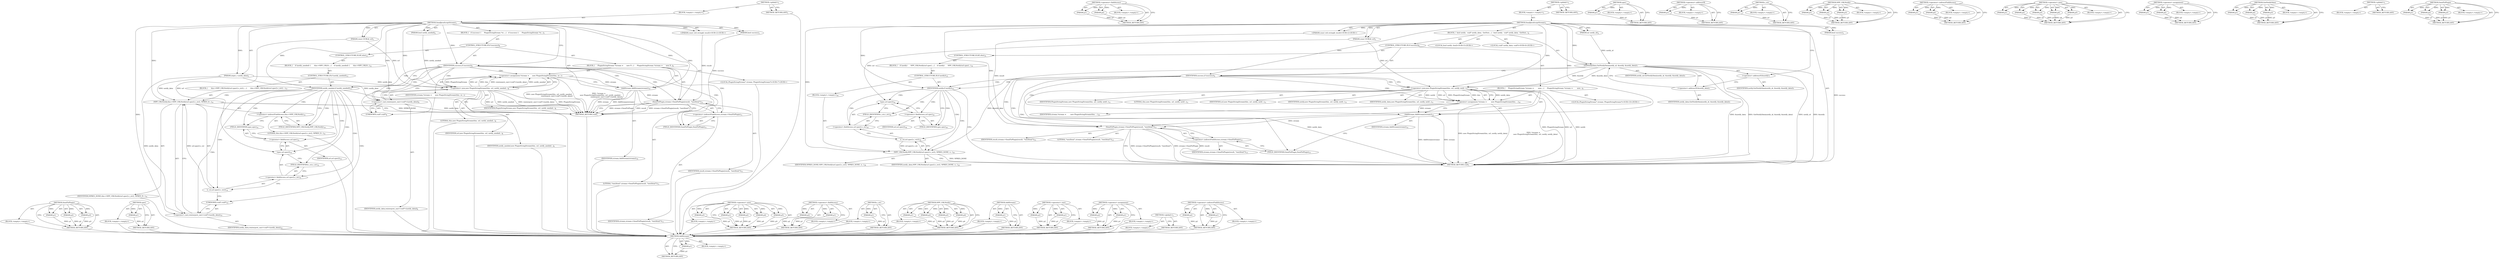 digraph "SendToPlugin" {
vulnerable_108 [label=<(METHOD,SendToPlugin)>];
vulnerable_109 [label=<(PARAM,p1)>];
vulnerable_110 [label=<(PARAM,p2)>];
vulnerable_111 [label=<(PARAM,p3)>];
vulnerable_112 [label=<(BLOCK,&lt;empty&gt;,&lt;empty&gt;)>];
vulnerable_113 [label=<(METHOD_RETURN,ANY)>];
vulnerable_135 [label=<(METHOD,spec)>];
vulnerable_136 [label=<(PARAM,p1)>];
vulnerable_137 [label=<(BLOCK,&lt;empty&gt;,&lt;empty&gt;)>];
vulnerable_138 [label=<(METHOD_RETURN,ANY)>];
vulnerable_6 [label=<(METHOD,&lt;global&gt;)<SUB>1</SUB>>];
vulnerable_7 [label=<(BLOCK,&lt;empty&gt;,&lt;empty&gt;)<SUB>1</SUB>>];
vulnerable_8 [label=<(METHOD,SendJavaScriptStream)<SUB>1</SUB>>];
vulnerable_9 [label=<(PARAM,const GURL&amp; url)<SUB>1</SUB>>];
vulnerable_10 [label="<(PARAM,const std::string&amp; result)<SUB>2</SUB>>"];
vulnerable_11 [label=<(PARAM,bool success)<SUB>3</SUB>>];
vulnerable_12 [label=<(PARAM,bool notify_needed)<SUB>4</SUB>>];
vulnerable_13 [label=<(PARAM,intptr_t notify_data)<SUB>5</SUB>>];
vulnerable_14 [label=<(BLOCK,{
   if (success) {
     PluginStringStream *st...,{
   if (success) {
     PluginStringStream *st...)<SUB>5</SUB>>];
vulnerable_15 [label=<(CONTROL_STRUCTURE,IF,if (success))<SUB>6</SUB>>];
vulnerable_16 [label=<(IDENTIFIER,success,if (success))<SUB>6</SUB>>];
vulnerable_17 [label=<(BLOCK,{
     PluginStringStream *stream =
      new P...,{
     PluginStringStream *stream =
      new P...)<SUB>6</SUB>>];
vulnerable_18 [label="<(LOCAL,PluginStringStream* stream: PluginStringStream*)<SUB>7</SUB>>"];
vulnerable_19 [label=<(&lt;operator&gt;.assignment,*stream =
      new PluginStringStream(this, ur...)<SUB>7</SUB>>];
vulnerable_20 [label=<(IDENTIFIER,stream,*stream =
      new PluginStringStream(this, ur...)<SUB>7</SUB>>];
vulnerable_21 [label=<(&lt;operator&gt;.new,new PluginStringStream(this, url, notify_needed...)<SUB>8</SUB>>];
vulnerable_22 [label=<(IDENTIFIER,PluginStringStream,new PluginStringStream(this, url, notify_needed...)<SUB>8</SUB>>];
vulnerable_23 [label=<(LITERAL,this,new PluginStringStream(this, url, notify_needed...)<SUB>8</SUB>>];
vulnerable_24 [label=<(IDENTIFIER,url,new PluginStringStream(this, url, notify_needed...)<SUB>8</SUB>>];
vulnerable_25 [label=<(IDENTIFIER,notify_needed,new PluginStringStream(this, url, notify_needed...)<SUB>8</SUB>>];
vulnerable_26 [label=<(&lt;operator&gt;.cast,reinterpret_cast&lt;void*&gt;(notify_data))<SUB>9</SUB>>];
vulnerable_27 [label=<(UNKNOWN,void*,void*)<SUB>9</SUB>>];
vulnerable_28 [label=<(IDENTIFIER,notify_data,reinterpret_cast&lt;void*&gt;(notify_data))<SUB>9</SUB>>];
vulnerable_29 [label=<(AddStream,AddStream(stream))<SUB>10</SUB>>];
vulnerable_30 [label=<(IDENTIFIER,stream,AddStream(stream))<SUB>10</SUB>>];
vulnerable_31 [label=<(SendToPlugin,stream-&gt;SendToPlugin(result, &quot;text/html&quot;))<SUB>11</SUB>>];
vulnerable_32 [label=<(&lt;operator&gt;.indirectFieldAccess,stream-&gt;SendToPlugin)<SUB>11</SUB>>];
vulnerable_33 [label=<(IDENTIFIER,stream,stream-&gt;SendToPlugin(result, &quot;text/html&quot;))<SUB>11</SUB>>];
vulnerable_34 [label=<(FIELD_IDENTIFIER,SendToPlugin,SendToPlugin)<SUB>11</SUB>>];
vulnerable_35 [label=<(IDENTIFIER,result,stream-&gt;SendToPlugin(result, &quot;text/html&quot;))<SUB>11</SUB>>];
vulnerable_36 [label=<(LITERAL,&quot;text/html&quot;,stream-&gt;SendToPlugin(result, &quot;text/html&quot;))<SUB>11</SUB>>];
vulnerable_37 [label=<(CONTROL_STRUCTURE,ELSE,else)<SUB>12</SUB>>];
vulnerable_38 [label=<(BLOCK,{
    if (notify_needed) {
      this-&gt;NPP_URLN...,{
    if (notify_needed) {
      this-&gt;NPP_URLN...)<SUB>12</SUB>>];
vulnerable_39 [label=<(CONTROL_STRUCTURE,IF,if (notify_needed))<SUB>13</SUB>>];
vulnerable_40 [label=<(IDENTIFIER,notify_needed,if (notify_needed))<SUB>13</SUB>>];
vulnerable_41 [label=<(BLOCK,{
      this-&gt;NPP_URLNotify(url.spec().c_str(),...,{
      this-&gt;NPP_URLNotify(url.spec().c_str(),...)<SUB>13</SUB>>];
vulnerable_42 [label=<(NPP_URLNotify,this-&gt;NPP_URLNotify(url.spec().c_str(), NPRES_D...)<SUB>14</SUB>>];
vulnerable_43 [label=<(&lt;operator&gt;.indirectFieldAccess,this-&gt;NPP_URLNotify)<SUB>14</SUB>>];
vulnerable_44 [label=<(LITERAL,this,this-&gt;NPP_URLNotify(url.spec().c_str(), NPRES_D...)<SUB>14</SUB>>];
vulnerable_45 [label=<(FIELD_IDENTIFIER,NPP_URLNotify,NPP_URLNotify)<SUB>14</SUB>>];
vulnerable_46 [label=<(c_str,url.spec().c_str())<SUB>14</SUB>>];
vulnerable_47 [label=<(&lt;operator&gt;.fieldAccess,url.spec().c_str)<SUB>14</SUB>>];
vulnerable_48 [label=<(spec,url.spec())<SUB>14</SUB>>];
vulnerable_49 [label=<(&lt;operator&gt;.fieldAccess,url.spec)<SUB>14</SUB>>];
vulnerable_50 [label=<(IDENTIFIER,url,url.spec())<SUB>14</SUB>>];
vulnerable_51 [label=<(FIELD_IDENTIFIER,spec,spec)<SUB>14</SUB>>];
vulnerable_52 [label=<(FIELD_IDENTIFIER,c_str,c_str)<SUB>14</SUB>>];
vulnerable_53 [label=<(IDENTIFIER,NPRES_DONE,this-&gt;NPP_URLNotify(url.spec().c_str(), NPRES_D...)<SUB>14</SUB>>];
vulnerable_54 [label=<(&lt;operator&gt;.cast,reinterpret_cast&lt;void*&gt;(notify_data))<SUB>15</SUB>>];
vulnerable_55 [label=<(UNKNOWN,void*,void*)<SUB>15</SUB>>];
vulnerable_56 [label=<(IDENTIFIER,notify_data,reinterpret_cast&lt;void*&gt;(notify_data))<SUB>15</SUB>>];
vulnerable_57 [label=<(METHOD_RETURN,void)<SUB>1</SUB>>];
vulnerable_59 [label=<(METHOD_RETURN,ANY)<SUB>1</SUB>>];
vulnerable_91 [label=<(METHOD,&lt;operator&gt;.new)>];
vulnerable_92 [label=<(PARAM,p1)>];
vulnerable_93 [label=<(PARAM,p2)>];
vulnerable_94 [label=<(PARAM,p3)>];
vulnerable_95 [label=<(PARAM,p4)>];
vulnerable_96 [label=<(PARAM,p5)>];
vulnerable_97 [label=<(BLOCK,&lt;empty&gt;,&lt;empty&gt;)>];
vulnerable_98 [label=<(METHOD_RETURN,ANY)>];
vulnerable_130 [label=<(METHOD,&lt;operator&gt;.fieldAccess)>];
vulnerable_131 [label=<(PARAM,p1)>];
vulnerable_132 [label=<(PARAM,p2)>];
vulnerable_133 [label=<(BLOCK,&lt;empty&gt;,&lt;empty&gt;)>];
vulnerable_134 [label=<(METHOD_RETURN,ANY)>];
vulnerable_126 [label=<(METHOD,c_str)>];
vulnerable_127 [label=<(PARAM,p1)>];
vulnerable_128 [label=<(BLOCK,&lt;empty&gt;,&lt;empty&gt;)>];
vulnerable_129 [label=<(METHOD_RETURN,ANY)>];
vulnerable_119 [label=<(METHOD,NPP_URLNotify)>];
vulnerable_120 [label=<(PARAM,p1)>];
vulnerable_121 [label=<(PARAM,p2)>];
vulnerable_122 [label=<(PARAM,p3)>];
vulnerable_123 [label=<(PARAM,p4)>];
vulnerable_124 [label=<(BLOCK,&lt;empty&gt;,&lt;empty&gt;)>];
vulnerable_125 [label=<(METHOD_RETURN,ANY)>];
vulnerable_104 [label=<(METHOD,AddStream)>];
vulnerable_105 [label=<(PARAM,p1)>];
vulnerable_106 [label=<(BLOCK,&lt;empty&gt;,&lt;empty&gt;)>];
vulnerable_107 [label=<(METHOD_RETURN,ANY)>];
vulnerable_99 [label=<(METHOD,&lt;operator&gt;.cast)>];
vulnerable_100 [label=<(PARAM,p1)>];
vulnerable_101 [label=<(PARAM,p2)>];
vulnerable_102 [label=<(BLOCK,&lt;empty&gt;,&lt;empty&gt;)>];
vulnerable_103 [label=<(METHOD_RETURN,ANY)>];
vulnerable_86 [label=<(METHOD,&lt;operator&gt;.assignment)>];
vulnerable_87 [label=<(PARAM,p1)>];
vulnerable_88 [label=<(PARAM,p2)>];
vulnerable_89 [label=<(BLOCK,&lt;empty&gt;,&lt;empty&gt;)>];
vulnerable_90 [label=<(METHOD_RETURN,ANY)>];
vulnerable_80 [label=<(METHOD,&lt;global&gt;)<SUB>1</SUB>>];
vulnerable_81 [label=<(BLOCK,&lt;empty&gt;,&lt;empty&gt;)>];
vulnerable_82 [label=<(METHOD_RETURN,ANY)>];
vulnerable_114 [label=<(METHOD,&lt;operator&gt;.indirectFieldAccess)>];
vulnerable_115 [label=<(PARAM,p1)>];
vulnerable_116 [label=<(PARAM,p2)>];
vulnerable_117 [label=<(BLOCK,&lt;empty&gt;,&lt;empty&gt;)>];
vulnerable_118 [label=<(METHOD_RETURN,ANY)>];
fixed_111 [label=<(METHOD,AddStream)>];
fixed_112 [label=<(PARAM,p1)>];
fixed_113 [label=<(BLOCK,&lt;empty&gt;,&lt;empty&gt;)>];
fixed_114 [label=<(METHOD_RETURN,ANY)>];
fixed_136 [label=<(METHOD,&lt;operator&gt;.fieldAccess)>];
fixed_137 [label=<(PARAM,p1)>];
fixed_138 [label=<(PARAM,p2)>];
fixed_139 [label=<(BLOCK,&lt;empty&gt;,&lt;empty&gt;)>];
fixed_140 [label=<(METHOD_RETURN,ANY)>];
fixed_6 [label=<(METHOD,&lt;global&gt;)<SUB>1</SUB>>];
fixed_7 [label=<(BLOCK,&lt;empty&gt;,&lt;empty&gt;)<SUB>1</SUB>>];
fixed_8 [label=<(METHOD,SendJavaScriptStream)<SUB>1</SUB>>];
fixed_9 [label=<(PARAM,const GURL&amp; url)<SUB>1</SUB>>];
fixed_10 [label="<(PARAM,const std::string&amp; result)<SUB>2</SUB>>"];
fixed_11 [label=<(PARAM,bool success)<SUB>3</SUB>>];
fixed_12 [label=<(PARAM,int notify_id)<SUB>4</SUB>>];
fixed_13 [label=<(BLOCK,{
  bool notify;
  void* notify_data;
  GetNoti...,{
  bool notify;
  void* notify_data;
  GetNoti...)<SUB>4</SUB>>];
fixed_14 [label="<(LOCAL,bool notify: bool)<SUB>5</SUB>>"];
fixed_15 [label="<(LOCAL,void* notify_data: void*)<SUB>6</SUB>>"];
fixed_16 [label=<(GetNotifyData,GetNotifyData(notify_id, &amp;notify, &amp;notify_data))<SUB>7</SUB>>];
fixed_17 [label=<(IDENTIFIER,notify_id,GetNotifyData(notify_id, &amp;notify, &amp;notify_data))<SUB>7</SUB>>];
fixed_18 [label=<(&lt;operator&gt;.addressOf,&amp;notify)<SUB>7</SUB>>];
fixed_19 [label=<(IDENTIFIER,notify,GetNotifyData(notify_id, &amp;notify, &amp;notify_data))<SUB>7</SUB>>];
fixed_20 [label=<(&lt;operator&gt;.addressOf,&amp;notify_data)<SUB>7</SUB>>];
fixed_21 [label=<(IDENTIFIER,notify_data,GetNotifyData(notify_id, &amp;notify, &amp;notify_data))<SUB>7</SUB>>];
fixed_22 [label=<(CONTROL_STRUCTURE,IF,if (success))<SUB>9</SUB>>];
fixed_23 [label=<(IDENTIFIER,success,if (success))<SUB>9</SUB>>];
fixed_24 [label=<(BLOCK,{
     PluginStringStream *stream =
        new...,{
     PluginStringStream *stream =
        new...)<SUB>9</SUB>>];
fixed_25 [label="<(LOCAL,PluginStringStream* stream: PluginStringStream*)<SUB>10</SUB>>"];
fixed_26 [label=<(&lt;operator&gt;.assignment,*stream =
        new PluginStringStream(this, ...)<SUB>10</SUB>>];
fixed_27 [label=<(IDENTIFIER,stream,*stream =
        new PluginStringStream(this, ...)<SUB>10</SUB>>];
fixed_28 [label=<(&lt;operator&gt;.new,new PluginStringStream(this, url, notify, notif...)<SUB>11</SUB>>];
fixed_29 [label=<(IDENTIFIER,PluginStringStream,new PluginStringStream(this, url, notify, notif...)<SUB>11</SUB>>];
fixed_30 [label=<(LITERAL,this,new PluginStringStream(this, url, notify, notif...)<SUB>11</SUB>>];
fixed_31 [label=<(IDENTIFIER,url,new PluginStringStream(this, url, notify, notif...)<SUB>11</SUB>>];
fixed_32 [label=<(IDENTIFIER,notify,new PluginStringStream(this, url, notify, notif...)<SUB>11</SUB>>];
fixed_33 [label=<(IDENTIFIER,notify_data,new PluginStringStream(this, url, notify, notif...)<SUB>11</SUB>>];
fixed_34 [label=<(AddStream,AddStream(stream))<SUB>12</SUB>>];
fixed_35 [label=<(IDENTIFIER,stream,AddStream(stream))<SUB>12</SUB>>];
fixed_36 [label=<(SendToPlugin,stream-&gt;SendToPlugin(result, &quot;text/html&quot;))<SUB>13</SUB>>];
fixed_37 [label=<(&lt;operator&gt;.indirectFieldAccess,stream-&gt;SendToPlugin)<SUB>13</SUB>>];
fixed_38 [label=<(IDENTIFIER,stream,stream-&gt;SendToPlugin(result, &quot;text/html&quot;))<SUB>13</SUB>>];
fixed_39 [label=<(FIELD_IDENTIFIER,SendToPlugin,SendToPlugin)<SUB>13</SUB>>];
fixed_40 [label=<(IDENTIFIER,result,stream-&gt;SendToPlugin(result, &quot;text/html&quot;))<SUB>13</SUB>>];
fixed_41 [label=<(LITERAL,&quot;text/html&quot;,stream-&gt;SendToPlugin(result, &quot;text/html&quot;))<SUB>13</SUB>>];
fixed_42 [label=<(CONTROL_STRUCTURE,ELSE,else)<SUB>14</SUB>>];
fixed_43 [label=<(BLOCK,{
    if (notify)
      NPP_URLNotify(url.spec(...,{
    if (notify)
      NPP_URLNotify(url.spec(...)<SUB>14</SUB>>];
fixed_44 [label=<(CONTROL_STRUCTURE,IF,if (notify))<SUB>15</SUB>>];
fixed_45 [label=<(IDENTIFIER,notify,if (notify))<SUB>15</SUB>>];
fixed_46 [label=<(BLOCK,&lt;empty&gt;,&lt;empty&gt;)<SUB>16</SUB>>];
fixed_47 [label=<(NPP_URLNotify,NPP_URLNotify(url.spec().c_str(), NPRES_DONE, n...)<SUB>16</SUB>>];
fixed_48 [label=<(c_str,url.spec().c_str())<SUB>16</SUB>>];
fixed_49 [label=<(&lt;operator&gt;.fieldAccess,url.spec().c_str)<SUB>16</SUB>>];
fixed_50 [label=<(spec,url.spec())<SUB>16</SUB>>];
fixed_51 [label=<(&lt;operator&gt;.fieldAccess,url.spec)<SUB>16</SUB>>];
fixed_52 [label=<(IDENTIFIER,url,url.spec())<SUB>16</SUB>>];
fixed_53 [label=<(FIELD_IDENTIFIER,spec,spec)<SUB>16</SUB>>];
fixed_54 [label=<(FIELD_IDENTIFIER,c_str,c_str)<SUB>16</SUB>>];
fixed_55 [label=<(IDENTIFIER,NPRES_DONE,NPP_URLNotify(url.spec().c_str(), NPRES_DONE, n...)<SUB>16</SUB>>];
fixed_56 [label=<(IDENTIFIER,notify_data,NPP_URLNotify(url.spec().c_str(), NPRES_DONE, n...)<SUB>16</SUB>>];
fixed_57 [label=<(METHOD_RETURN,void)<SUB>1</SUB>>];
fixed_59 [label=<(METHOD_RETURN,ANY)<SUB>1</SUB>>];
fixed_141 [label=<(METHOD,spec)>];
fixed_142 [label=<(PARAM,p1)>];
fixed_143 [label=<(BLOCK,&lt;empty&gt;,&lt;empty&gt;)>];
fixed_144 [label=<(METHOD_RETURN,ANY)>];
fixed_94 [label=<(METHOD,&lt;operator&gt;.addressOf)>];
fixed_95 [label=<(PARAM,p1)>];
fixed_96 [label=<(BLOCK,&lt;empty&gt;,&lt;empty&gt;)>];
fixed_97 [label=<(METHOD_RETURN,ANY)>];
fixed_132 [label=<(METHOD,c_str)>];
fixed_133 [label=<(PARAM,p1)>];
fixed_134 [label=<(BLOCK,&lt;empty&gt;,&lt;empty&gt;)>];
fixed_135 [label=<(METHOD_RETURN,ANY)>];
fixed_126 [label=<(METHOD,NPP_URLNotify)>];
fixed_127 [label=<(PARAM,p1)>];
fixed_128 [label=<(PARAM,p2)>];
fixed_129 [label=<(PARAM,p3)>];
fixed_130 [label=<(BLOCK,&lt;empty&gt;,&lt;empty&gt;)>];
fixed_131 [label=<(METHOD_RETURN,ANY)>];
fixed_121 [label=<(METHOD,&lt;operator&gt;.indirectFieldAccess)>];
fixed_122 [label=<(PARAM,p1)>];
fixed_123 [label=<(PARAM,p2)>];
fixed_124 [label=<(BLOCK,&lt;empty&gt;,&lt;empty&gt;)>];
fixed_125 [label=<(METHOD_RETURN,ANY)>];
fixed_103 [label=<(METHOD,&lt;operator&gt;.new)>];
fixed_104 [label=<(PARAM,p1)>];
fixed_105 [label=<(PARAM,p2)>];
fixed_106 [label=<(PARAM,p3)>];
fixed_107 [label=<(PARAM,p4)>];
fixed_108 [label=<(PARAM,p5)>];
fixed_109 [label=<(BLOCK,&lt;empty&gt;,&lt;empty&gt;)>];
fixed_110 [label=<(METHOD_RETURN,ANY)>];
fixed_98 [label=<(METHOD,&lt;operator&gt;.assignment)>];
fixed_99 [label=<(PARAM,p1)>];
fixed_100 [label=<(PARAM,p2)>];
fixed_101 [label=<(BLOCK,&lt;empty&gt;,&lt;empty&gt;)>];
fixed_102 [label=<(METHOD_RETURN,ANY)>];
fixed_88 [label=<(METHOD,GetNotifyData)>];
fixed_89 [label=<(PARAM,p1)>];
fixed_90 [label=<(PARAM,p2)>];
fixed_91 [label=<(PARAM,p3)>];
fixed_92 [label=<(BLOCK,&lt;empty&gt;,&lt;empty&gt;)>];
fixed_93 [label=<(METHOD_RETURN,ANY)>];
fixed_82 [label=<(METHOD,&lt;global&gt;)<SUB>1</SUB>>];
fixed_83 [label=<(BLOCK,&lt;empty&gt;,&lt;empty&gt;)>];
fixed_84 [label=<(METHOD_RETURN,ANY)>];
fixed_115 [label=<(METHOD,SendToPlugin)>];
fixed_116 [label=<(PARAM,p1)>];
fixed_117 [label=<(PARAM,p2)>];
fixed_118 [label=<(PARAM,p3)>];
fixed_119 [label=<(BLOCK,&lt;empty&gt;,&lt;empty&gt;)>];
fixed_120 [label=<(METHOD_RETURN,ANY)>];
vulnerable_108 -> vulnerable_109  [key=0, label="AST: "];
vulnerable_108 -> vulnerable_109  [key=1, label="DDG: "];
vulnerable_108 -> vulnerable_112  [key=0, label="AST: "];
vulnerable_108 -> vulnerable_110  [key=0, label="AST: "];
vulnerable_108 -> vulnerable_110  [key=1, label="DDG: "];
vulnerable_108 -> vulnerable_113  [key=0, label="AST: "];
vulnerable_108 -> vulnerable_113  [key=1, label="CFG: "];
vulnerable_108 -> vulnerable_111  [key=0, label="AST: "];
vulnerable_108 -> vulnerable_111  [key=1, label="DDG: "];
vulnerable_109 -> vulnerable_113  [key=0, label="DDG: p1"];
vulnerable_110 -> vulnerable_113  [key=0, label="DDG: p2"];
vulnerable_111 -> vulnerable_113  [key=0, label="DDG: p3"];
vulnerable_112 -> fixed_111  [key=0];
vulnerable_113 -> fixed_111  [key=0];
vulnerable_135 -> vulnerable_136  [key=0, label="AST: "];
vulnerable_135 -> vulnerable_136  [key=1, label="DDG: "];
vulnerable_135 -> vulnerable_137  [key=0, label="AST: "];
vulnerable_135 -> vulnerable_138  [key=0, label="AST: "];
vulnerable_135 -> vulnerable_138  [key=1, label="CFG: "];
vulnerable_136 -> vulnerable_138  [key=0, label="DDG: p1"];
vulnerable_137 -> fixed_111  [key=0];
vulnerable_138 -> fixed_111  [key=0];
vulnerable_6 -> vulnerable_7  [key=0, label="AST: "];
vulnerable_6 -> vulnerable_59  [key=0, label="AST: "];
vulnerable_6 -> vulnerable_59  [key=1, label="CFG: "];
vulnerable_7 -> vulnerable_8  [key=0, label="AST: "];
vulnerable_8 -> vulnerable_9  [key=0, label="AST: "];
vulnerable_8 -> vulnerable_9  [key=1, label="DDG: "];
vulnerable_8 -> vulnerable_10  [key=0, label="AST: "];
vulnerable_8 -> vulnerable_10  [key=1, label="DDG: "];
vulnerable_8 -> vulnerable_11  [key=0, label="AST: "];
vulnerable_8 -> vulnerable_11  [key=1, label="DDG: "];
vulnerable_8 -> vulnerable_12  [key=0, label="AST: "];
vulnerable_8 -> vulnerable_12  [key=1, label="DDG: "];
vulnerable_8 -> vulnerable_13  [key=0, label="AST: "];
vulnerable_8 -> vulnerable_13  [key=1, label="DDG: "];
vulnerable_8 -> vulnerable_14  [key=0, label="AST: "];
vulnerable_8 -> vulnerable_57  [key=0, label="AST: "];
vulnerable_8 -> vulnerable_16  [key=0, label="CFG: "];
vulnerable_8 -> vulnerable_16  [key=1, label="DDG: "];
vulnerable_8 -> vulnerable_29  [key=0, label="DDG: "];
vulnerable_8 -> vulnerable_31  [key=0, label="DDG: "];
vulnerable_8 -> vulnerable_21  [key=0, label="DDG: "];
vulnerable_8 -> vulnerable_40  [key=0, label="DDG: "];
vulnerable_8 -> vulnerable_26  [key=0, label="DDG: "];
vulnerable_8 -> vulnerable_42  [key=0, label="DDG: "];
vulnerable_8 -> vulnerable_54  [key=0, label="DDG: "];
vulnerable_9 -> vulnerable_21  [key=0, label="DDG: url"];
vulnerable_9 -> vulnerable_48  [key=0, label="DDG: url"];
vulnerable_10 -> vulnerable_31  [key=0, label="DDG: result"];
vulnerable_11 -> vulnerable_57  [key=0, label="DDG: success"];
vulnerable_12 -> vulnerable_21  [key=0, label="DDG: notify_needed"];
vulnerable_13 -> vulnerable_21  [key=0, label="DDG: notify_data"];
vulnerable_13 -> vulnerable_26  [key=0, label="DDG: notify_data"];
vulnerable_13 -> vulnerable_42  [key=0, label="DDG: notify_data"];
vulnerable_13 -> vulnerable_54  [key=0, label="DDG: notify_data"];
vulnerable_14 -> vulnerable_15  [key=0, label="AST: "];
vulnerable_15 -> vulnerable_16  [key=0, label="AST: "];
vulnerable_15 -> vulnerable_17  [key=0, label="AST: "];
vulnerable_15 -> vulnerable_37  [key=0, label="AST: "];
vulnerable_16 -> vulnerable_40  [key=0, label="CFG: "];
vulnerable_16 -> vulnerable_40  [key=1, label="CDG: "];
vulnerable_16 -> vulnerable_27  [key=0, label="CFG: "];
vulnerable_16 -> vulnerable_27  [key=1, label="CDG: "];
vulnerable_16 -> vulnerable_34  [key=0, label="CDG: "];
vulnerable_16 -> vulnerable_21  [key=0, label="CDG: "];
vulnerable_16 -> vulnerable_32  [key=0, label="CDG: "];
vulnerable_16 -> vulnerable_26  [key=0, label="CDG: "];
vulnerable_16 -> vulnerable_19  [key=0, label="CDG: "];
vulnerable_16 -> vulnerable_29  [key=0, label="CDG: "];
vulnerable_16 -> vulnerable_31  [key=0, label="CDG: "];
vulnerable_17 -> vulnerable_18  [key=0, label="AST: "];
vulnerable_17 -> vulnerable_19  [key=0, label="AST: "];
vulnerable_17 -> vulnerable_29  [key=0, label="AST: "];
vulnerable_17 -> vulnerable_31  [key=0, label="AST: "];
vulnerable_18 -> fixed_111  [key=0];
vulnerable_19 -> vulnerable_20  [key=0, label="AST: "];
vulnerable_19 -> vulnerable_21  [key=0, label="AST: "];
vulnerable_19 -> vulnerable_29  [key=0, label="CFG: "];
vulnerable_19 -> vulnerable_29  [key=1, label="DDG: stream"];
vulnerable_19 -> vulnerable_57  [key=0, label="DDG: new PluginStringStream(this, url, notify_needed,
                             reinterpret_cast&lt;void*&gt;(notify_data))"];
vulnerable_19 -> vulnerable_57  [key=1, label="DDG: *stream =
      new PluginStringStream(this, url, notify_needed,
                             reinterpret_cast&lt;void*&gt;(notify_data))"];
vulnerable_20 -> fixed_111  [key=0];
vulnerable_21 -> vulnerable_22  [key=0, label="AST: "];
vulnerable_21 -> vulnerable_23  [key=0, label="AST: "];
vulnerable_21 -> vulnerable_24  [key=0, label="AST: "];
vulnerable_21 -> vulnerable_25  [key=0, label="AST: "];
vulnerable_21 -> vulnerable_26  [key=0, label="AST: "];
vulnerable_21 -> vulnerable_19  [key=0, label="CFG: "];
vulnerable_21 -> vulnerable_19  [key=1, label="DDG: PluginStringStream"];
vulnerable_21 -> vulnerable_19  [key=2, label="DDG: url"];
vulnerable_21 -> vulnerable_19  [key=3, label="DDG: this"];
vulnerable_21 -> vulnerable_19  [key=4, label="DDG: reinterpret_cast&lt;void*&gt;(notify_data)"];
vulnerable_21 -> vulnerable_19  [key=5, label="DDG: notify_needed"];
vulnerable_21 -> vulnerable_57  [key=0, label="DDG: url"];
vulnerable_21 -> vulnerable_57  [key=1, label="DDG: notify_needed"];
vulnerable_21 -> vulnerable_57  [key=2, label="DDG: reinterpret_cast&lt;void*&gt;(notify_data)"];
vulnerable_21 -> vulnerable_57  [key=3, label="DDG: PluginStringStream"];
vulnerable_22 -> fixed_111  [key=0];
vulnerable_23 -> fixed_111  [key=0];
vulnerable_24 -> fixed_111  [key=0];
vulnerable_25 -> fixed_111  [key=0];
vulnerable_26 -> vulnerable_27  [key=0, label="AST: "];
vulnerable_26 -> vulnerable_28  [key=0, label="AST: "];
vulnerable_26 -> vulnerable_21  [key=0, label="CFG: "];
vulnerable_26 -> vulnerable_57  [key=0, label="DDG: notify_data"];
vulnerable_27 -> vulnerable_26  [key=0, label="CFG: "];
vulnerable_28 -> fixed_111  [key=0];
vulnerable_29 -> vulnerable_30  [key=0, label="AST: "];
vulnerable_29 -> vulnerable_34  [key=0, label="CFG: "];
vulnerable_29 -> vulnerable_57  [key=0, label="DDG: stream"];
vulnerable_29 -> vulnerable_57  [key=1, label="DDG: AddStream(stream)"];
vulnerable_29 -> vulnerable_31  [key=0, label="DDG: stream"];
vulnerable_30 -> fixed_111  [key=0];
vulnerable_31 -> vulnerable_32  [key=0, label="AST: "];
vulnerable_31 -> vulnerable_35  [key=0, label="AST: "];
vulnerable_31 -> vulnerable_36  [key=0, label="AST: "];
vulnerable_31 -> vulnerable_57  [key=0, label="CFG: "];
vulnerable_31 -> vulnerable_57  [key=1, label="DDG: stream-&gt;SendToPlugin"];
vulnerable_31 -> vulnerable_57  [key=2, label="DDG: result"];
vulnerable_31 -> vulnerable_57  [key=3, label="DDG: stream-&gt;SendToPlugin(result, &quot;text/html&quot;)"];
vulnerable_32 -> vulnerable_33  [key=0, label="AST: "];
vulnerable_32 -> vulnerable_34  [key=0, label="AST: "];
vulnerable_32 -> vulnerable_31  [key=0, label="CFG: "];
vulnerable_33 -> fixed_111  [key=0];
vulnerable_34 -> vulnerable_32  [key=0, label="CFG: "];
vulnerable_35 -> fixed_111  [key=0];
vulnerable_36 -> fixed_111  [key=0];
vulnerable_37 -> vulnerable_38  [key=0, label="AST: "];
vulnerable_38 -> vulnerable_39  [key=0, label="AST: "];
vulnerable_39 -> vulnerable_40  [key=0, label="AST: "];
vulnerable_39 -> vulnerable_41  [key=0, label="AST: "];
vulnerable_40 -> vulnerable_57  [key=0, label="CFG: "];
vulnerable_40 -> vulnerable_45  [key=0, label="CFG: "];
vulnerable_40 -> vulnerable_45  [key=1, label="CDG: "];
vulnerable_40 -> vulnerable_47  [key=0, label="CDG: "];
vulnerable_40 -> vulnerable_48  [key=0, label="CDG: "];
vulnerable_40 -> vulnerable_49  [key=0, label="CDG: "];
vulnerable_40 -> vulnerable_42  [key=0, label="CDG: "];
vulnerable_40 -> vulnerable_51  [key=0, label="CDG: "];
vulnerable_40 -> vulnerable_52  [key=0, label="CDG: "];
vulnerable_40 -> vulnerable_46  [key=0, label="CDG: "];
vulnerable_40 -> vulnerable_55  [key=0, label="CDG: "];
vulnerable_40 -> vulnerable_54  [key=0, label="CDG: "];
vulnerable_40 -> vulnerable_43  [key=0, label="CDG: "];
vulnerable_41 -> vulnerable_42  [key=0, label="AST: "];
vulnerable_42 -> vulnerable_43  [key=0, label="AST: "];
vulnerable_42 -> vulnerable_46  [key=0, label="AST: "];
vulnerable_42 -> vulnerable_53  [key=0, label="AST: "];
vulnerable_42 -> vulnerable_54  [key=0, label="AST: "];
vulnerable_42 -> vulnerable_57  [key=0, label="CFG: "];
vulnerable_42 -> vulnerable_57  [key=1, label="DDG: NPRES_DONE"];
vulnerable_43 -> vulnerable_44  [key=0, label="AST: "];
vulnerable_43 -> vulnerable_45  [key=0, label="AST: "];
vulnerable_43 -> vulnerable_51  [key=0, label="CFG: "];
vulnerable_44 -> fixed_111  [key=0];
vulnerable_45 -> vulnerable_43  [key=0, label="CFG: "];
vulnerable_46 -> vulnerable_47  [key=0, label="AST: "];
vulnerable_46 -> vulnerable_55  [key=0, label="CFG: "];
vulnerable_46 -> vulnerable_42  [key=0, label="DDG: url.spec().c_str"];
vulnerable_47 -> vulnerable_48  [key=0, label="AST: "];
vulnerable_47 -> vulnerable_52  [key=0, label="AST: "];
vulnerable_47 -> vulnerable_46  [key=0, label="CFG: "];
vulnerable_48 -> vulnerable_49  [key=0, label="AST: "];
vulnerable_48 -> vulnerable_52  [key=0, label="CFG: "];
vulnerable_49 -> vulnerable_50  [key=0, label="AST: "];
vulnerable_49 -> vulnerable_51  [key=0, label="AST: "];
vulnerable_49 -> vulnerable_48  [key=0, label="CFG: "];
vulnerable_50 -> fixed_111  [key=0];
vulnerable_51 -> vulnerable_49  [key=0, label="CFG: "];
vulnerable_52 -> vulnerable_47  [key=0, label="CFG: "];
vulnerable_53 -> fixed_111  [key=0];
vulnerable_54 -> vulnerable_55  [key=0, label="AST: "];
vulnerable_54 -> vulnerable_56  [key=0, label="AST: "];
vulnerable_54 -> vulnerable_42  [key=0, label="CFG: "];
vulnerable_55 -> vulnerable_54  [key=0, label="CFG: "];
vulnerable_56 -> fixed_111  [key=0];
vulnerable_57 -> fixed_111  [key=0];
vulnerable_59 -> fixed_111  [key=0];
vulnerable_91 -> vulnerable_92  [key=0, label="AST: "];
vulnerable_91 -> vulnerable_92  [key=1, label="DDG: "];
vulnerable_91 -> vulnerable_97  [key=0, label="AST: "];
vulnerable_91 -> vulnerable_93  [key=0, label="AST: "];
vulnerable_91 -> vulnerable_93  [key=1, label="DDG: "];
vulnerable_91 -> vulnerable_98  [key=0, label="AST: "];
vulnerable_91 -> vulnerable_98  [key=1, label="CFG: "];
vulnerable_91 -> vulnerable_94  [key=0, label="AST: "];
vulnerable_91 -> vulnerable_94  [key=1, label="DDG: "];
vulnerable_91 -> vulnerable_95  [key=0, label="AST: "];
vulnerable_91 -> vulnerable_95  [key=1, label="DDG: "];
vulnerable_91 -> vulnerable_96  [key=0, label="AST: "];
vulnerable_91 -> vulnerable_96  [key=1, label="DDG: "];
vulnerable_92 -> vulnerable_98  [key=0, label="DDG: p1"];
vulnerable_93 -> vulnerable_98  [key=0, label="DDG: p2"];
vulnerable_94 -> vulnerable_98  [key=0, label="DDG: p3"];
vulnerable_95 -> vulnerable_98  [key=0, label="DDG: p4"];
vulnerable_96 -> vulnerable_98  [key=0, label="DDG: p5"];
vulnerable_97 -> fixed_111  [key=0];
vulnerable_98 -> fixed_111  [key=0];
vulnerable_130 -> vulnerable_131  [key=0, label="AST: "];
vulnerable_130 -> vulnerable_131  [key=1, label="DDG: "];
vulnerable_130 -> vulnerable_133  [key=0, label="AST: "];
vulnerable_130 -> vulnerable_132  [key=0, label="AST: "];
vulnerable_130 -> vulnerable_132  [key=1, label="DDG: "];
vulnerable_130 -> vulnerable_134  [key=0, label="AST: "];
vulnerable_130 -> vulnerable_134  [key=1, label="CFG: "];
vulnerable_131 -> vulnerable_134  [key=0, label="DDG: p1"];
vulnerable_132 -> vulnerable_134  [key=0, label="DDG: p2"];
vulnerable_133 -> fixed_111  [key=0];
vulnerable_134 -> fixed_111  [key=0];
vulnerable_126 -> vulnerable_127  [key=0, label="AST: "];
vulnerable_126 -> vulnerable_127  [key=1, label="DDG: "];
vulnerable_126 -> vulnerable_128  [key=0, label="AST: "];
vulnerable_126 -> vulnerable_129  [key=0, label="AST: "];
vulnerable_126 -> vulnerable_129  [key=1, label="CFG: "];
vulnerable_127 -> vulnerable_129  [key=0, label="DDG: p1"];
vulnerable_128 -> fixed_111  [key=0];
vulnerable_129 -> fixed_111  [key=0];
vulnerable_119 -> vulnerable_120  [key=0, label="AST: "];
vulnerable_119 -> vulnerable_120  [key=1, label="DDG: "];
vulnerable_119 -> vulnerable_124  [key=0, label="AST: "];
vulnerable_119 -> vulnerable_121  [key=0, label="AST: "];
vulnerable_119 -> vulnerable_121  [key=1, label="DDG: "];
vulnerable_119 -> vulnerable_125  [key=0, label="AST: "];
vulnerable_119 -> vulnerable_125  [key=1, label="CFG: "];
vulnerable_119 -> vulnerable_122  [key=0, label="AST: "];
vulnerable_119 -> vulnerable_122  [key=1, label="DDG: "];
vulnerable_119 -> vulnerable_123  [key=0, label="AST: "];
vulnerable_119 -> vulnerable_123  [key=1, label="DDG: "];
vulnerable_120 -> vulnerable_125  [key=0, label="DDG: p1"];
vulnerable_121 -> vulnerable_125  [key=0, label="DDG: p2"];
vulnerable_122 -> vulnerable_125  [key=0, label="DDG: p3"];
vulnerable_123 -> vulnerable_125  [key=0, label="DDG: p4"];
vulnerable_124 -> fixed_111  [key=0];
vulnerable_125 -> fixed_111  [key=0];
vulnerable_104 -> vulnerable_105  [key=0, label="AST: "];
vulnerable_104 -> vulnerable_105  [key=1, label="DDG: "];
vulnerable_104 -> vulnerable_106  [key=0, label="AST: "];
vulnerable_104 -> vulnerable_107  [key=0, label="AST: "];
vulnerable_104 -> vulnerable_107  [key=1, label="CFG: "];
vulnerable_105 -> vulnerable_107  [key=0, label="DDG: p1"];
vulnerable_106 -> fixed_111  [key=0];
vulnerable_107 -> fixed_111  [key=0];
vulnerable_99 -> vulnerable_100  [key=0, label="AST: "];
vulnerable_99 -> vulnerable_100  [key=1, label="DDG: "];
vulnerable_99 -> vulnerable_102  [key=0, label="AST: "];
vulnerable_99 -> vulnerable_101  [key=0, label="AST: "];
vulnerable_99 -> vulnerable_101  [key=1, label="DDG: "];
vulnerable_99 -> vulnerable_103  [key=0, label="AST: "];
vulnerable_99 -> vulnerable_103  [key=1, label="CFG: "];
vulnerable_100 -> vulnerable_103  [key=0, label="DDG: p1"];
vulnerable_101 -> vulnerable_103  [key=0, label="DDG: p2"];
vulnerable_102 -> fixed_111  [key=0];
vulnerable_103 -> fixed_111  [key=0];
vulnerable_86 -> vulnerable_87  [key=0, label="AST: "];
vulnerable_86 -> vulnerable_87  [key=1, label="DDG: "];
vulnerable_86 -> vulnerable_89  [key=0, label="AST: "];
vulnerable_86 -> vulnerable_88  [key=0, label="AST: "];
vulnerable_86 -> vulnerable_88  [key=1, label="DDG: "];
vulnerable_86 -> vulnerable_90  [key=0, label="AST: "];
vulnerable_86 -> vulnerable_90  [key=1, label="CFG: "];
vulnerable_87 -> vulnerable_90  [key=0, label="DDG: p1"];
vulnerable_88 -> vulnerable_90  [key=0, label="DDG: p2"];
vulnerable_89 -> fixed_111  [key=0];
vulnerable_90 -> fixed_111  [key=0];
vulnerable_80 -> vulnerable_81  [key=0, label="AST: "];
vulnerable_80 -> vulnerable_82  [key=0, label="AST: "];
vulnerable_80 -> vulnerable_82  [key=1, label="CFG: "];
vulnerable_81 -> fixed_111  [key=0];
vulnerable_82 -> fixed_111  [key=0];
vulnerable_114 -> vulnerable_115  [key=0, label="AST: "];
vulnerable_114 -> vulnerable_115  [key=1, label="DDG: "];
vulnerable_114 -> vulnerable_117  [key=0, label="AST: "];
vulnerable_114 -> vulnerable_116  [key=0, label="AST: "];
vulnerable_114 -> vulnerable_116  [key=1, label="DDG: "];
vulnerable_114 -> vulnerable_118  [key=0, label="AST: "];
vulnerable_114 -> vulnerable_118  [key=1, label="CFG: "];
vulnerable_115 -> vulnerable_118  [key=0, label="DDG: p1"];
vulnerable_116 -> vulnerable_118  [key=0, label="DDG: p2"];
vulnerable_117 -> fixed_111  [key=0];
vulnerable_118 -> fixed_111  [key=0];
fixed_111 -> fixed_112  [key=0, label="AST: "];
fixed_111 -> fixed_112  [key=1, label="DDG: "];
fixed_111 -> fixed_113  [key=0, label="AST: "];
fixed_111 -> fixed_114  [key=0, label="AST: "];
fixed_111 -> fixed_114  [key=1, label="CFG: "];
fixed_112 -> fixed_114  [key=0, label="DDG: p1"];
fixed_136 -> fixed_137  [key=0, label="AST: "];
fixed_136 -> fixed_137  [key=1, label="DDG: "];
fixed_136 -> fixed_139  [key=0, label="AST: "];
fixed_136 -> fixed_138  [key=0, label="AST: "];
fixed_136 -> fixed_138  [key=1, label="DDG: "];
fixed_136 -> fixed_140  [key=0, label="AST: "];
fixed_136 -> fixed_140  [key=1, label="CFG: "];
fixed_137 -> fixed_140  [key=0, label="DDG: p1"];
fixed_138 -> fixed_140  [key=0, label="DDG: p2"];
fixed_6 -> fixed_7  [key=0, label="AST: "];
fixed_6 -> fixed_59  [key=0, label="AST: "];
fixed_6 -> fixed_59  [key=1, label="CFG: "];
fixed_7 -> fixed_8  [key=0, label="AST: "];
fixed_8 -> fixed_9  [key=0, label="AST: "];
fixed_8 -> fixed_9  [key=1, label="DDG: "];
fixed_8 -> fixed_10  [key=0, label="AST: "];
fixed_8 -> fixed_10  [key=1, label="DDG: "];
fixed_8 -> fixed_11  [key=0, label="AST: "];
fixed_8 -> fixed_11  [key=1, label="DDG: "];
fixed_8 -> fixed_12  [key=0, label="AST: "];
fixed_8 -> fixed_12  [key=1, label="DDG: "];
fixed_8 -> fixed_13  [key=0, label="AST: "];
fixed_8 -> fixed_57  [key=0, label="AST: "];
fixed_8 -> fixed_18  [key=0, label="CFG: "];
fixed_8 -> fixed_16  [key=0, label="DDG: "];
fixed_8 -> fixed_23  [key=0, label="DDG: "];
fixed_8 -> fixed_34  [key=0, label="DDG: "];
fixed_8 -> fixed_36  [key=0, label="DDG: "];
fixed_8 -> fixed_28  [key=0, label="DDG: "];
fixed_8 -> fixed_45  [key=0, label="DDG: "];
fixed_8 -> fixed_47  [key=0, label="DDG: "];
fixed_9 -> fixed_28  [key=0, label="DDG: url"];
fixed_9 -> fixed_50  [key=0, label="DDG: url"];
fixed_10 -> fixed_36  [key=0, label="DDG: result"];
fixed_11 -> fixed_57  [key=0, label="DDG: success"];
fixed_12 -> fixed_16  [key=0, label="DDG: notify_id"];
fixed_13 -> fixed_14  [key=0, label="AST: "];
fixed_13 -> fixed_15  [key=0, label="AST: "];
fixed_13 -> fixed_16  [key=0, label="AST: "];
fixed_13 -> fixed_22  [key=0, label="AST: "];
fixed_16 -> fixed_17  [key=0, label="AST: "];
fixed_16 -> fixed_18  [key=0, label="AST: "];
fixed_16 -> fixed_20  [key=0, label="AST: "];
fixed_16 -> fixed_23  [key=0, label="CFG: "];
fixed_16 -> fixed_57  [key=0, label="DDG: notify_id"];
fixed_16 -> fixed_57  [key=1, label="DDG: &amp;notify"];
fixed_16 -> fixed_57  [key=2, label="DDG: &amp;notify_data"];
fixed_16 -> fixed_57  [key=3, label="DDG: GetNotifyData(notify_id, &amp;notify, &amp;notify_data)"];
fixed_16 -> fixed_28  [key=0, label="DDG: &amp;notify"];
fixed_16 -> fixed_28  [key=1, label="DDG: &amp;notify_data"];
fixed_16 -> fixed_47  [key=0, label="DDG: &amp;notify_data"];
fixed_18 -> fixed_19  [key=0, label="AST: "];
fixed_18 -> fixed_20  [key=0, label="CFG: "];
fixed_20 -> fixed_21  [key=0, label="AST: "];
fixed_20 -> fixed_16  [key=0, label="CFG: "];
fixed_22 -> fixed_23  [key=0, label="AST: "];
fixed_22 -> fixed_24  [key=0, label="AST: "];
fixed_22 -> fixed_42  [key=0, label="AST: "];
fixed_23 -> fixed_45  [key=0, label="CFG: "];
fixed_23 -> fixed_45  [key=1, label="CDG: "];
fixed_23 -> fixed_28  [key=0, label="CFG: "];
fixed_23 -> fixed_28  [key=1, label="CDG: "];
fixed_23 -> fixed_34  [key=0, label="CDG: "];
fixed_23 -> fixed_26  [key=0, label="CDG: "];
fixed_23 -> fixed_36  [key=0, label="CDG: "];
fixed_23 -> fixed_37  [key=0, label="CDG: "];
fixed_23 -> fixed_39  [key=0, label="CDG: "];
fixed_24 -> fixed_25  [key=0, label="AST: "];
fixed_24 -> fixed_26  [key=0, label="AST: "];
fixed_24 -> fixed_34  [key=0, label="AST: "];
fixed_24 -> fixed_36  [key=0, label="AST: "];
fixed_26 -> fixed_27  [key=0, label="AST: "];
fixed_26 -> fixed_28  [key=0, label="AST: "];
fixed_26 -> fixed_34  [key=0, label="CFG: "];
fixed_26 -> fixed_34  [key=1, label="DDG: stream"];
fixed_26 -> fixed_57  [key=0, label="DDG: new PluginStringStream(this, url, notify, notify_data)"];
fixed_26 -> fixed_57  [key=1, label="DDG: *stream =
        new PluginStringStream(this, url, notify, notify_data)"];
fixed_28 -> fixed_29  [key=0, label="AST: "];
fixed_28 -> fixed_30  [key=0, label="AST: "];
fixed_28 -> fixed_31  [key=0, label="AST: "];
fixed_28 -> fixed_32  [key=0, label="AST: "];
fixed_28 -> fixed_33  [key=0, label="AST: "];
fixed_28 -> fixed_26  [key=0, label="CFG: "];
fixed_28 -> fixed_26  [key=1, label="DDG: notify_data"];
fixed_28 -> fixed_26  [key=2, label="DDG: notify"];
fixed_28 -> fixed_26  [key=3, label="DDG: url"];
fixed_28 -> fixed_26  [key=4, label="DDG: PluginStringStream"];
fixed_28 -> fixed_26  [key=5, label="DDG: this"];
fixed_28 -> fixed_57  [key=0, label="DDG: url"];
fixed_28 -> fixed_57  [key=1, label="DDG: notify"];
fixed_28 -> fixed_57  [key=2, label="DDG: notify_data"];
fixed_28 -> fixed_57  [key=3, label="DDG: PluginStringStream"];
fixed_34 -> fixed_35  [key=0, label="AST: "];
fixed_34 -> fixed_39  [key=0, label="CFG: "];
fixed_34 -> fixed_57  [key=0, label="DDG: stream"];
fixed_34 -> fixed_57  [key=1, label="DDG: AddStream(stream)"];
fixed_34 -> fixed_36  [key=0, label="DDG: stream"];
fixed_36 -> fixed_37  [key=0, label="AST: "];
fixed_36 -> fixed_40  [key=0, label="AST: "];
fixed_36 -> fixed_41  [key=0, label="AST: "];
fixed_36 -> fixed_57  [key=0, label="CFG: "];
fixed_36 -> fixed_57  [key=1, label="DDG: stream-&gt;SendToPlugin"];
fixed_36 -> fixed_57  [key=2, label="DDG: result"];
fixed_36 -> fixed_57  [key=3, label="DDG: stream-&gt;SendToPlugin(result, &quot;text/html&quot;)"];
fixed_37 -> fixed_38  [key=0, label="AST: "];
fixed_37 -> fixed_39  [key=0, label="AST: "];
fixed_37 -> fixed_36  [key=0, label="CFG: "];
fixed_39 -> fixed_37  [key=0, label="CFG: "];
fixed_42 -> fixed_43  [key=0, label="AST: "];
fixed_43 -> fixed_44  [key=0, label="AST: "];
fixed_44 -> fixed_45  [key=0, label="AST: "];
fixed_44 -> fixed_46  [key=0, label="AST: "];
fixed_45 -> fixed_57  [key=0, label="CFG: "];
fixed_45 -> fixed_53  [key=0, label="CFG: "];
fixed_45 -> fixed_53  [key=1, label="CDG: "];
fixed_45 -> fixed_47  [key=0, label="CDG: "];
fixed_45 -> fixed_48  [key=0, label="CDG: "];
fixed_45 -> fixed_49  [key=0, label="CDG: "];
fixed_45 -> fixed_51  [key=0, label="CDG: "];
fixed_45 -> fixed_50  [key=0, label="CDG: "];
fixed_45 -> fixed_54  [key=0, label="CDG: "];
fixed_46 -> fixed_47  [key=0, label="AST: "];
fixed_47 -> fixed_48  [key=0, label="AST: "];
fixed_47 -> fixed_55  [key=0, label="AST: "];
fixed_47 -> fixed_56  [key=0, label="AST: "];
fixed_47 -> fixed_57  [key=0, label="CFG: "];
fixed_47 -> fixed_57  [key=1, label="DDG: NPRES_DONE"];
fixed_48 -> fixed_49  [key=0, label="AST: "];
fixed_48 -> fixed_47  [key=0, label="CFG: "];
fixed_48 -> fixed_47  [key=1, label="DDG: url.spec().c_str"];
fixed_49 -> fixed_50  [key=0, label="AST: "];
fixed_49 -> fixed_54  [key=0, label="AST: "];
fixed_49 -> fixed_48  [key=0, label="CFG: "];
fixed_50 -> fixed_51  [key=0, label="AST: "];
fixed_50 -> fixed_54  [key=0, label="CFG: "];
fixed_51 -> fixed_52  [key=0, label="AST: "];
fixed_51 -> fixed_53  [key=0, label="AST: "];
fixed_51 -> fixed_50  [key=0, label="CFG: "];
fixed_53 -> fixed_51  [key=0, label="CFG: "];
fixed_54 -> fixed_49  [key=0, label="CFG: "];
fixed_141 -> fixed_142  [key=0, label="AST: "];
fixed_141 -> fixed_142  [key=1, label="DDG: "];
fixed_141 -> fixed_143  [key=0, label="AST: "];
fixed_141 -> fixed_144  [key=0, label="AST: "];
fixed_141 -> fixed_144  [key=1, label="CFG: "];
fixed_142 -> fixed_144  [key=0, label="DDG: p1"];
fixed_94 -> fixed_95  [key=0, label="AST: "];
fixed_94 -> fixed_95  [key=1, label="DDG: "];
fixed_94 -> fixed_96  [key=0, label="AST: "];
fixed_94 -> fixed_97  [key=0, label="AST: "];
fixed_94 -> fixed_97  [key=1, label="CFG: "];
fixed_95 -> fixed_97  [key=0, label="DDG: p1"];
fixed_132 -> fixed_133  [key=0, label="AST: "];
fixed_132 -> fixed_133  [key=1, label="DDG: "];
fixed_132 -> fixed_134  [key=0, label="AST: "];
fixed_132 -> fixed_135  [key=0, label="AST: "];
fixed_132 -> fixed_135  [key=1, label="CFG: "];
fixed_133 -> fixed_135  [key=0, label="DDG: p1"];
fixed_126 -> fixed_127  [key=0, label="AST: "];
fixed_126 -> fixed_127  [key=1, label="DDG: "];
fixed_126 -> fixed_130  [key=0, label="AST: "];
fixed_126 -> fixed_128  [key=0, label="AST: "];
fixed_126 -> fixed_128  [key=1, label="DDG: "];
fixed_126 -> fixed_131  [key=0, label="AST: "];
fixed_126 -> fixed_131  [key=1, label="CFG: "];
fixed_126 -> fixed_129  [key=0, label="AST: "];
fixed_126 -> fixed_129  [key=1, label="DDG: "];
fixed_127 -> fixed_131  [key=0, label="DDG: p1"];
fixed_128 -> fixed_131  [key=0, label="DDG: p2"];
fixed_129 -> fixed_131  [key=0, label="DDG: p3"];
fixed_121 -> fixed_122  [key=0, label="AST: "];
fixed_121 -> fixed_122  [key=1, label="DDG: "];
fixed_121 -> fixed_124  [key=0, label="AST: "];
fixed_121 -> fixed_123  [key=0, label="AST: "];
fixed_121 -> fixed_123  [key=1, label="DDG: "];
fixed_121 -> fixed_125  [key=0, label="AST: "];
fixed_121 -> fixed_125  [key=1, label="CFG: "];
fixed_122 -> fixed_125  [key=0, label="DDG: p1"];
fixed_123 -> fixed_125  [key=0, label="DDG: p2"];
fixed_103 -> fixed_104  [key=0, label="AST: "];
fixed_103 -> fixed_104  [key=1, label="DDG: "];
fixed_103 -> fixed_109  [key=0, label="AST: "];
fixed_103 -> fixed_105  [key=0, label="AST: "];
fixed_103 -> fixed_105  [key=1, label="DDG: "];
fixed_103 -> fixed_110  [key=0, label="AST: "];
fixed_103 -> fixed_110  [key=1, label="CFG: "];
fixed_103 -> fixed_106  [key=0, label="AST: "];
fixed_103 -> fixed_106  [key=1, label="DDG: "];
fixed_103 -> fixed_107  [key=0, label="AST: "];
fixed_103 -> fixed_107  [key=1, label="DDG: "];
fixed_103 -> fixed_108  [key=0, label="AST: "];
fixed_103 -> fixed_108  [key=1, label="DDG: "];
fixed_104 -> fixed_110  [key=0, label="DDG: p1"];
fixed_105 -> fixed_110  [key=0, label="DDG: p2"];
fixed_106 -> fixed_110  [key=0, label="DDG: p3"];
fixed_107 -> fixed_110  [key=0, label="DDG: p4"];
fixed_108 -> fixed_110  [key=0, label="DDG: p5"];
fixed_98 -> fixed_99  [key=0, label="AST: "];
fixed_98 -> fixed_99  [key=1, label="DDG: "];
fixed_98 -> fixed_101  [key=0, label="AST: "];
fixed_98 -> fixed_100  [key=0, label="AST: "];
fixed_98 -> fixed_100  [key=1, label="DDG: "];
fixed_98 -> fixed_102  [key=0, label="AST: "];
fixed_98 -> fixed_102  [key=1, label="CFG: "];
fixed_99 -> fixed_102  [key=0, label="DDG: p1"];
fixed_100 -> fixed_102  [key=0, label="DDG: p2"];
fixed_88 -> fixed_89  [key=0, label="AST: "];
fixed_88 -> fixed_89  [key=1, label="DDG: "];
fixed_88 -> fixed_92  [key=0, label="AST: "];
fixed_88 -> fixed_90  [key=0, label="AST: "];
fixed_88 -> fixed_90  [key=1, label="DDG: "];
fixed_88 -> fixed_93  [key=0, label="AST: "];
fixed_88 -> fixed_93  [key=1, label="CFG: "];
fixed_88 -> fixed_91  [key=0, label="AST: "];
fixed_88 -> fixed_91  [key=1, label="DDG: "];
fixed_89 -> fixed_93  [key=0, label="DDG: p1"];
fixed_90 -> fixed_93  [key=0, label="DDG: p2"];
fixed_91 -> fixed_93  [key=0, label="DDG: p3"];
fixed_82 -> fixed_83  [key=0, label="AST: "];
fixed_82 -> fixed_84  [key=0, label="AST: "];
fixed_82 -> fixed_84  [key=1, label="CFG: "];
fixed_115 -> fixed_116  [key=0, label="AST: "];
fixed_115 -> fixed_116  [key=1, label="DDG: "];
fixed_115 -> fixed_119  [key=0, label="AST: "];
fixed_115 -> fixed_117  [key=0, label="AST: "];
fixed_115 -> fixed_117  [key=1, label="DDG: "];
fixed_115 -> fixed_120  [key=0, label="AST: "];
fixed_115 -> fixed_120  [key=1, label="CFG: "];
fixed_115 -> fixed_118  [key=0, label="AST: "];
fixed_115 -> fixed_118  [key=1, label="DDG: "];
fixed_116 -> fixed_120  [key=0, label="DDG: p1"];
fixed_117 -> fixed_120  [key=0, label="DDG: p2"];
fixed_118 -> fixed_120  [key=0, label="DDG: p3"];
}
